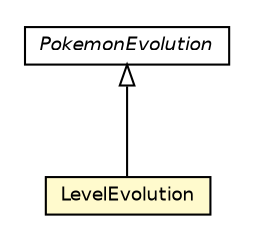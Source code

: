 #!/usr/local/bin/dot
#
# Class diagram 
# Generated by UMLGraph version 5.2 (http://www.umlgraph.org/)
#

digraph G {
	edge [fontname="Helvetica",fontsize=10,labelfontname="Helvetica",labelfontsize=10];
	node [fontname="Helvetica",fontsize=10,shape=plaintext];
	nodesep=0.25;
	ranksep=0.5;
	// org.jpokemon.pmapi.pokemon.evolution.PokemonEvolution
	c1069 [label=<<table title="org.jpokemon.pmapi.pokemon.evolution.PokemonEvolution" border="0" cellborder="1" cellspacing="0" cellpadding="2" port="p" href="./PokemonEvolution.html">
		<tr><td><table border="0" cellspacing="0" cellpadding="1">
<tr><td align="center" balign="center"><font face="Helvetica-Oblique"> PokemonEvolution </font></td></tr>
		</table></td></tr>
		</table>>, fontname="Helvetica", fontcolor="black", fontsize=9.0];
	// org.jpokemon.pmapi.pokemon.evolution.LevelEvolution
	c1070 [label=<<table title="org.jpokemon.pmapi.pokemon.evolution.LevelEvolution" border="0" cellborder="1" cellspacing="0" cellpadding="2" port="p" bgcolor="lemonChiffon" href="./LevelEvolution.html">
		<tr><td><table border="0" cellspacing="0" cellpadding="1">
<tr><td align="center" balign="center"> LevelEvolution </td></tr>
		</table></td></tr>
		</table>>, fontname="Helvetica", fontcolor="black", fontsize=9.0];
	//org.jpokemon.pmapi.pokemon.evolution.LevelEvolution extends org.jpokemon.pmapi.pokemon.evolution.PokemonEvolution
	c1069:p -> c1070:p [dir=back,arrowtail=empty];
}

